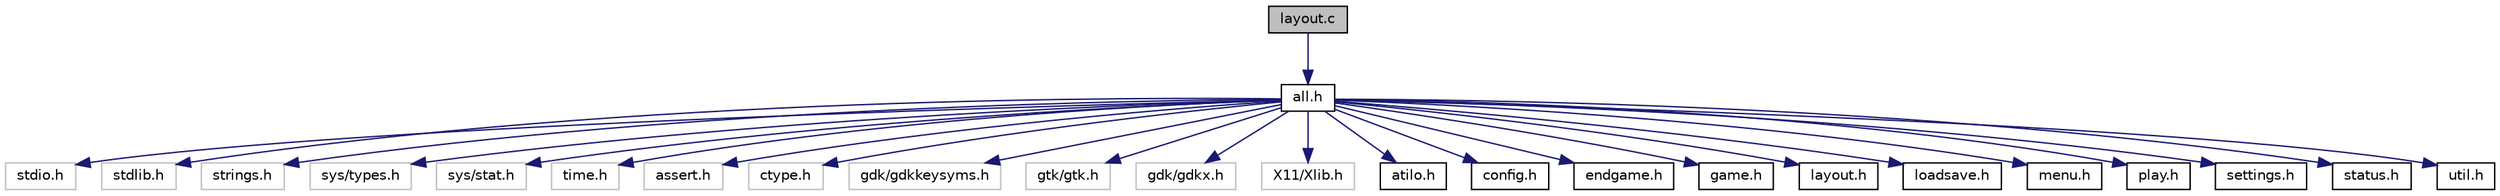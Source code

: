 digraph "layout.c"
{
  edge [fontname="Helvetica",fontsize="10",labelfontname="Helvetica",labelfontsize="10"];
  node [fontname="Helvetica",fontsize="10",shape=record];
  Node1 [label="layout.c",height=0.2,width=0.4,color="black", fillcolor="grey75", style="filled", fontcolor="black"];
  Node1 -> Node2 [color="midnightblue",fontsize="10",style="solid",fontname="Helvetica"];
  Node2 [label="all.h",height=0.2,width=0.4,color="black", fillcolor="white", style="filled",URL="$all_8h.html",tooltip="Atilo: Othello/Reversi Game  Copyright (C) 1999-2007 Olivier Singla  http://atilo.sourceforge.net/  . "];
  Node2 -> Node3 [color="midnightblue",fontsize="10",style="solid",fontname="Helvetica"];
  Node3 [label="stdio.h",height=0.2,width=0.4,color="grey75", fillcolor="white", style="filled"];
  Node2 -> Node4 [color="midnightblue",fontsize="10",style="solid",fontname="Helvetica"];
  Node4 [label="stdlib.h",height=0.2,width=0.4,color="grey75", fillcolor="white", style="filled"];
  Node2 -> Node5 [color="midnightblue",fontsize="10",style="solid",fontname="Helvetica"];
  Node5 [label="strings.h",height=0.2,width=0.4,color="grey75", fillcolor="white", style="filled"];
  Node2 -> Node6 [color="midnightblue",fontsize="10",style="solid",fontname="Helvetica"];
  Node6 [label="sys/types.h",height=0.2,width=0.4,color="grey75", fillcolor="white", style="filled"];
  Node2 -> Node7 [color="midnightblue",fontsize="10",style="solid",fontname="Helvetica"];
  Node7 [label="sys/stat.h",height=0.2,width=0.4,color="grey75", fillcolor="white", style="filled"];
  Node2 -> Node8 [color="midnightblue",fontsize="10",style="solid",fontname="Helvetica"];
  Node8 [label="time.h",height=0.2,width=0.4,color="grey75", fillcolor="white", style="filled"];
  Node2 -> Node9 [color="midnightblue",fontsize="10",style="solid",fontname="Helvetica"];
  Node9 [label="assert.h",height=0.2,width=0.4,color="grey75", fillcolor="white", style="filled"];
  Node2 -> Node10 [color="midnightblue",fontsize="10",style="solid",fontname="Helvetica"];
  Node10 [label="ctype.h",height=0.2,width=0.4,color="grey75", fillcolor="white", style="filled"];
  Node2 -> Node11 [color="midnightblue",fontsize="10",style="solid",fontname="Helvetica"];
  Node11 [label="gdk/gdkkeysyms.h",height=0.2,width=0.4,color="grey75", fillcolor="white", style="filled"];
  Node2 -> Node12 [color="midnightblue",fontsize="10",style="solid",fontname="Helvetica"];
  Node12 [label="gtk/gtk.h",height=0.2,width=0.4,color="grey75", fillcolor="white", style="filled"];
  Node2 -> Node13 [color="midnightblue",fontsize="10",style="solid",fontname="Helvetica"];
  Node13 [label="gdk/gdkx.h",height=0.2,width=0.4,color="grey75", fillcolor="white", style="filled"];
  Node2 -> Node14 [color="midnightblue",fontsize="10",style="solid",fontname="Helvetica"];
  Node14 [label="X11/Xlib.h",height=0.2,width=0.4,color="grey75", fillcolor="white", style="filled"];
  Node2 -> Node15 [color="midnightblue",fontsize="10",style="solid",fontname="Helvetica"];
  Node15 [label="atilo.h",height=0.2,width=0.4,color="black", fillcolor="white", style="filled",URL="$atilo_8h.html",tooltip="Atilo: Othello/Reversi Game  Copyright (C) 1999-2007 Olivier Singla  http://atilo.sourceforge.net/  . "];
  Node2 -> Node16 [color="midnightblue",fontsize="10",style="solid",fontname="Helvetica"];
  Node16 [label="config.h",height=0.2,width=0.4,color="black", fillcolor="white", style="filled",URL="$config_8h.html",tooltip="Atilo: Othello/Reversi Game  Copyright (C) 1999-2007 Olivier Singla  http://atilo.sourceforge.net/  . "];
  Node2 -> Node17 [color="midnightblue",fontsize="10",style="solid",fontname="Helvetica"];
  Node17 [label="endgame.h",height=0.2,width=0.4,color="black", fillcolor="white", style="filled",URL="$endgame_8h.html",tooltip="Atilo: Othello/Reversi Game  Copyright (C) 1999-2007 Olivier Singla  http://atilo.sourceforge.net/  . "];
  Node2 -> Node18 [color="midnightblue",fontsize="10",style="solid",fontname="Helvetica"];
  Node18 [label="game.h",height=0.2,width=0.4,color="black", fillcolor="white", style="filled",URL="$game_8h.html",tooltip="Atilo: Othello/Reversi Game  Copyright (C) 1999-2007 Olivier Singla  http://atilo.sourceforge.net/  . "];
  Node2 -> Node19 [color="midnightblue",fontsize="10",style="solid",fontname="Helvetica"];
  Node19 [label="layout.h",height=0.2,width=0.4,color="black", fillcolor="white", style="filled",URL="$layout_8h.html",tooltip="Atilo: Othello/Reversi Game  Copyright (C) 1999-2007 Olivier Singla  http://atilo.sourceforge.net/  . "];
  Node2 -> Node20 [color="midnightblue",fontsize="10",style="solid",fontname="Helvetica"];
  Node20 [label="loadsave.h",height=0.2,width=0.4,color="black", fillcolor="white", style="filled",URL="$loadsave_8h.html",tooltip="Atilo: Othello/Reversi Game  Copyright (C) 1999-2007 Olivier Singla  http://atilo.sourceforge.net/  . "];
  Node2 -> Node21 [color="midnightblue",fontsize="10",style="solid",fontname="Helvetica"];
  Node21 [label="menu.h",height=0.2,width=0.4,color="black", fillcolor="white", style="filled",URL="$menu_8h.html",tooltip="Atilo: Othello/Reversi Game  Copyright (C) 1999-2007 Olivier Singla  http://atilo.sourceforge.net/  . "];
  Node2 -> Node22 [color="midnightblue",fontsize="10",style="solid",fontname="Helvetica"];
  Node22 [label="play.h",height=0.2,width=0.4,color="black", fillcolor="white", style="filled",URL="$play_8h.html",tooltip="Atilo: Othello/Reversi Game  Copyright (C) 1999-2007 Olivier Singla  http://atilo.sourceforge.net/  . "];
  Node2 -> Node23 [color="midnightblue",fontsize="10",style="solid",fontname="Helvetica"];
  Node23 [label="settings.h",height=0.2,width=0.4,color="black", fillcolor="white", style="filled",URL="$settings_8h.html",tooltip="Atilo: Othello/Reversi Game  Copyright (C) 1999-2007 Olivier Singla  http://atilo.sourceforge.net/  . "];
  Node2 -> Node24 [color="midnightblue",fontsize="10",style="solid",fontname="Helvetica"];
  Node24 [label="status.h",height=0.2,width=0.4,color="black", fillcolor="white", style="filled",URL="$status_8h.html",tooltip="Atilo: Othello/Reversi Game  Copyright (C) 1999-2007 Olivier Singla  http://atilo.sourceforge.net/  . "];
  Node2 -> Node25 [color="midnightblue",fontsize="10",style="solid",fontname="Helvetica"];
  Node25 [label="util.h",height=0.2,width=0.4,color="black", fillcolor="white", style="filled",URL="$util_8h.html",tooltip="Atilo: Othello/Reversi Game  Copyright (C) 1999-2007 Olivier Singla  http://atilo.sourceforge.net/  . "];
}
